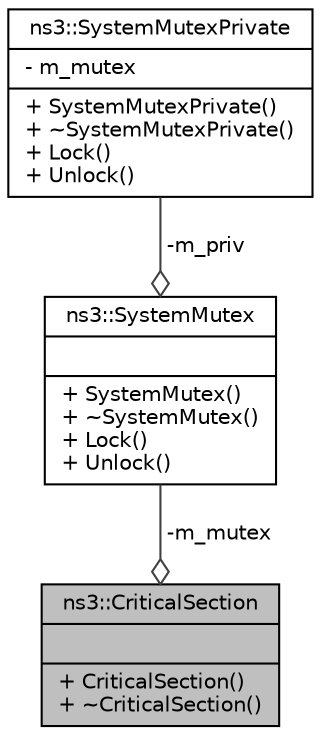 digraph "ns3::CriticalSection"
{
  edge [fontname="Helvetica",fontsize="10",labelfontname="Helvetica",labelfontsize="10"];
  node [fontname="Helvetica",fontsize="10",shape=record];
  Node1 [label="{ns3::CriticalSection\n||+ CriticalSection()\l+ ~CriticalSection()\l}",height=0.2,width=0.4,color="black", fillcolor="grey75", style="filled", fontcolor="black"];
  Node2 -> Node1 [color="grey25",fontsize="10",style="solid",label=" -m_mutex" ,arrowhead="odiamond"];
  Node2 [label="{ns3::SystemMutex\n||+ SystemMutex()\l+ ~SystemMutex()\l+ Lock()\l+ Unlock()\l}",height=0.2,width=0.4,color="black", fillcolor="white", style="filled",URL="$da/dac/classns3_1_1SystemMutex.html",tooltip="A class which provides a relatively platform-independent Mutual Exclusion thread synchronization prim..."];
  Node3 -> Node2 [color="grey25",fontsize="10",style="solid",label=" -m_priv" ,arrowhead="odiamond"];
  Node3 [label="{ns3::SystemMutexPrivate\n|- m_mutex\l|+ SystemMutexPrivate()\l+ ~SystemMutexPrivate()\l+ Lock()\l+ Unlock()\l}",height=0.2,width=0.4,color="black", fillcolor="white", style="filled",URL="$dd/ddb/classns3_1_1SystemMutexPrivate.html"];
}
